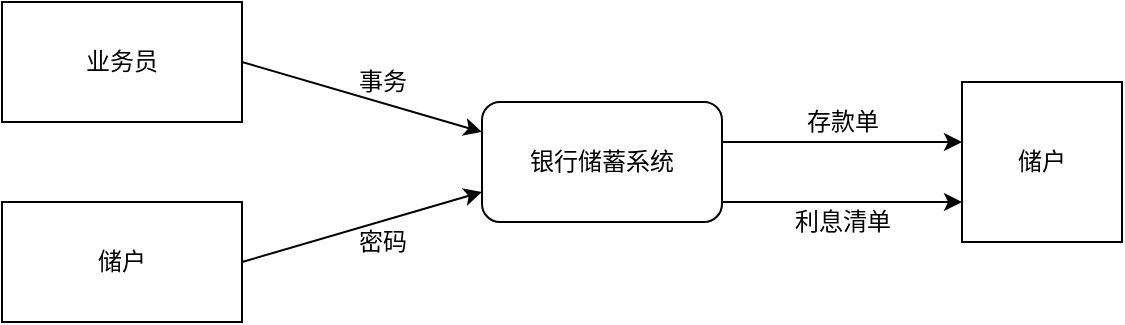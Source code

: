 <mxfile type="device" version="13.7.3"><diagram id="HEj_U3uXvBdV6eEEpNtE" name="Page-1"><mxGraphModel grid="1" dx="1422" dy="652" gridSize="10" guides="1" tooltips="1" connect="1" arrows="1" fold="1" page="1" pageScale="1" pageWidth="827" pageHeight="1169" math="0" shadow="0"><root><mxCell id="0"/><mxCell id="1" parent="0"/><mxCell id="FmI4DefFA-g8FwJMFYd--2" style="rounded=1;whiteSpace=wrap;html=1;" value="银行储蓄系统" parent="1" vertex="1"><mxGeometry as="geometry" x="320" y="970" width="120" height="60"/></mxCell><mxCell id="FmI4DefFA-g8FwJMFYd--5" style="rounded=0;whiteSpace=wrap;html=1;" value="业务员" parent="1" vertex="1"><mxGeometry as="geometry" x="80" y="920" width="120" height="60"/></mxCell><mxCell id="FmI4DefFA-g8FwJMFYd--9" style="rounded=0;whiteSpace=wrap;html=1;" value="储户" parent="1" vertex="1"><mxGeometry as="geometry" x="80" y="1020" width="120" height="60"/></mxCell><mxCell id="FmI4DefFA-g8FwJMFYd--10" style="endArrow=classic;html=1;entryX=0;entryY=0.25;entryDx=0;entryDy=0;exitX=1;exitY=0.5;exitDx=0;exitDy=0;" value="" parent="1" edge="1" source="FmI4DefFA-g8FwJMFYd--5" target="FmI4DefFA-g8FwJMFYd--2"><mxGeometry as="geometry" width="50" height="50" relative="1"><mxPoint as="sourcePoint" x="240" y="1010"/><mxPoint as="targetPoint" x="290" y="960"/></mxGeometry></mxCell><mxCell id="FmI4DefFA-g8FwJMFYd--11" style="endArrow=classic;html=1;exitX=1;exitY=0.5;exitDx=0;exitDy=0;entryX=0;entryY=0.75;entryDx=0;entryDy=0;" value="" parent="1" edge="1" source="FmI4DefFA-g8FwJMFYd--9" target="FmI4DefFA-g8FwJMFYd--2"><mxGeometry as="geometry" width="50" height="50" relative="1"><mxPoint as="sourcePoint" x="220" y="1070"/><mxPoint as="targetPoint" x="320" y="1000"/></mxGeometry></mxCell><mxCell id="FmI4DefFA-g8FwJMFYd--13" style="text;html=1;align=center;verticalAlign=middle;resizable=0;points=[];autosize=1;rotation=0;" value="事务" parent="1" vertex="1"><mxGeometry as="geometry" x="250" y="950" width="40" height="20"/></mxCell><mxCell id="FmI4DefFA-g8FwJMFYd--14" style="text;html=1;align=center;verticalAlign=middle;resizable=0;points=[];autosize=1;" value="密码" parent="1" vertex="1"><mxGeometry as="geometry" x="250" y="1030" width="40" height="20"/></mxCell><mxCell id="FmI4DefFA-g8FwJMFYd--16" style="whiteSpace=wrap;html=1;aspect=fixed;" value="储户" parent="1" vertex="1"><mxGeometry as="geometry" x="560" y="960" width="80" height="80"/></mxCell><mxCell id="FmI4DefFA-g8FwJMFYd--17" style="endArrow=classic;html=1;entryX=0;entryY=0.375;entryDx=0;entryDy=0;entryPerimeter=0;" value="" parent="1" edge="1" target="FmI4DefFA-g8FwJMFYd--16"><mxGeometry as="geometry" width="50" height="50" relative="1"><mxPoint as="sourcePoint" x="440" y="990"/><mxPoint as="targetPoint" x="490" y="940"/></mxGeometry></mxCell><mxCell id="FmI4DefFA-g8FwJMFYd--18" style="endArrow=classic;html=1;entryX=0;entryY=0.75;entryDx=0;entryDy=0;" value="" parent="1" edge="1" target="FmI4DefFA-g8FwJMFYd--16"><mxGeometry as="geometry" width="50" height="50" relative="1"><mxPoint as="sourcePoint" x="440" y="1020"/><mxPoint as="targetPoint" x="490" y="970"/></mxGeometry></mxCell><mxCell id="FmI4DefFA-g8FwJMFYd--19" style="text;html=1;align=center;verticalAlign=middle;resizable=0;points=[];autosize=1;" value="存款单" parent="1" vertex="1"><mxGeometry as="geometry" x="475" y="970" width="50" height="20"/></mxCell><mxCell id="FmI4DefFA-g8FwJMFYd--20" style="text;html=1;align=center;verticalAlign=middle;resizable=0;points=[];autosize=1;" value="利息清单" parent="1" vertex="1"><mxGeometry as="geometry" x="470" y="1020" width="60" height="20"/></mxCell></root></mxGraphModel></diagram></mxfile>